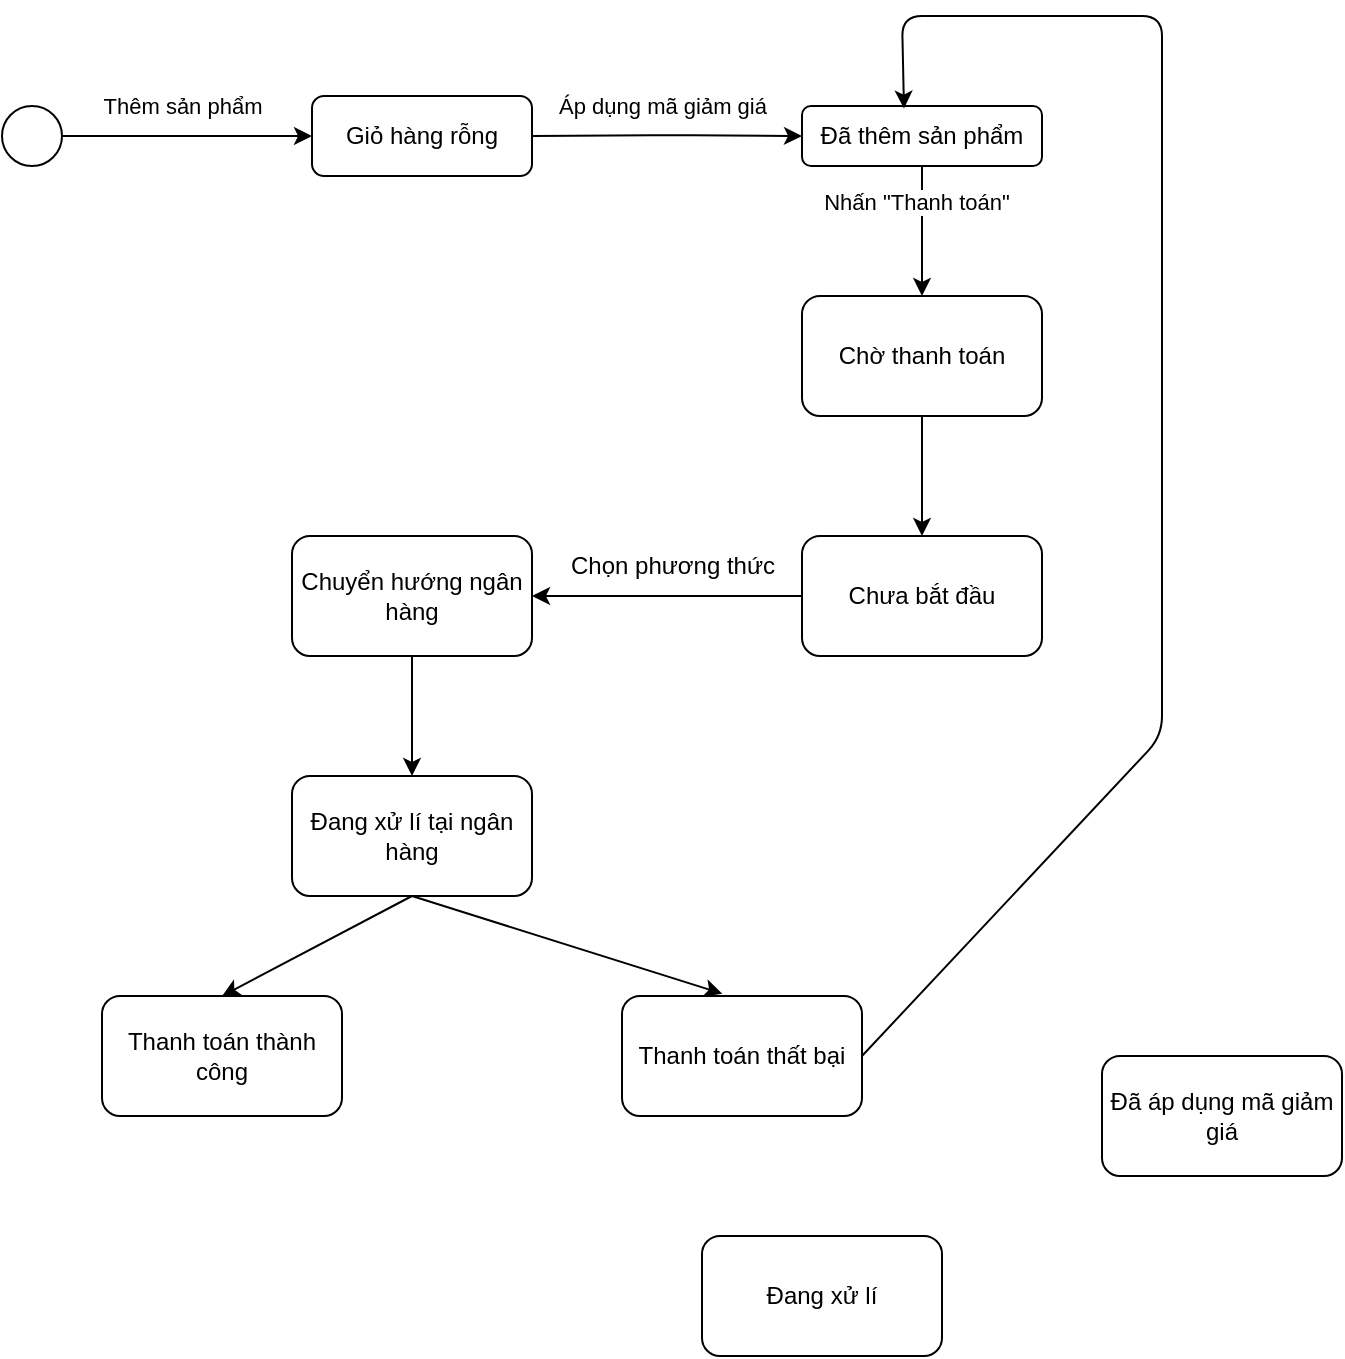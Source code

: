 <mxfile>
    <diagram id="_BfWxnmn0xFR7Y4hnnBO" name="State Machine Diagram">
        <mxGraphModel dx="729" dy="866" grid="1" gridSize="10" guides="1" tooltips="1" connect="1" arrows="1" fold="1" page="1" pageScale="1" pageWidth="850" pageHeight="1100" background="#FFFFFF" math="0" shadow="0">
            <root>
                <mxCell id="0"/>
                <mxCell id="1" parent="0"/>
                <mxCell id="PgdKDfmIsr92nvsyvFpR-3" value="Thanh toán thất bại" style="rounded=1;whiteSpace=wrap;html=1;" parent="1" vertex="1">
                    <mxGeometry x="350" y="580" width="120" height="60" as="geometry"/>
                </mxCell>
                <mxCell id="3" value="Thanh toán thành công" style="rounded=1;whiteSpace=wrap;html=1;" parent="1" vertex="1">
                    <mxGeometry x="90" y="580" width="120" height="60" as="geometry"/>
                </mxCell>
                <mxCell id="5" value="Đang xử lí" style="rounded=1;whiteSpace=wrap;html=1;" parent="1" vertex="1">
                    <mxGeometry x="390" y="700" width="120" height="60" as="geometry"/>
                </mxCell>
                <mxCell id="6" value="Giỏ hàng rỗng" style="rounded=1;whiteSpace=wrap;html=1;" parent="1" vertex="1">
                    <mxGeometry x="195" y="130" width="110" height="40" as="geometry"/>
                </mxCell>
                <mxCell id="7" value="Đã thêm sản phẩm" style="rounded=1;whiteSpace=wrap;html=1;" parent="1" vertex="1">
                    <mxGeometry x="440" y="135" width="120" height="30" as="geometry"/>
                </mxCell>
                <mxCell id="8" value="Đã áp dụng mã giảm giá" style="rounded=1;whiteSpace=wrap;html=1;" parent="1" vertex="1">
                    <mxGeometry x="590" y="610" width="120" height="60" as="geometry"/>
                </mxCell>
                <mxCell id="9" value="Chờ thanh toán" style="rounded=1;whiteSpace=wrap;html=1;" parent="1" vertex="1">
                    <mxGeometry x="440" y="230" width="120" height="60" as="geometry"/>
                </mxCell>
                <mxCell id="10" value="Đang xử lí tại ngân hàng" style="rounded=1;whiteSpace=wrap;html=1;" parent="1" vertex="1">
                    <mxGeometry x="185" y="470" width="120" height="60" as="geometry"/>
                </mxCell>
                <mxCell id="11" value="Chuyển hướng ngân hàng" style="rounded=1;whiteSpace=wrap;html=1;" parent="1" vertex="1">
                    <mxGeometry x="185" y="350" width="120" height="60" as="geometry"/>
                </mxCell>
                <mxCell id="12" value="" style="ellipse;whiteSpace=wrap;html=1;aspect=fixed;" parent="1" vertex="1">
                    <mxGeometry x="40" y="135" width="30" height="30" as="geometry"/>
                </mxCell>
                <mxCell id="13" value="" style="endArrow=classic;html=1;exitX=1;exitY=0.5;exitDx=0;exitDy=0;entryX=0;entryY=0.5;entryDx=0;entryDy=0;" edge="1" parent="1" source="12" target="6">
                    <mxGeometry width="50" height="50" relative="1" as="geometry">
                        <mxPoint x="190" y="310" as="sourcePoint"/>
                        <mxPoint x="240" y="260" as="targetPoint"/>
                    </mxGeometry>
                </mxCell>
                <mxCell id="14" value="Thêm sản phẩm" style="edgeLabel;html=1;align=center;verticalAlign=middle;resizable=0;points=[];" vertex="1" connectable="0" parent="13">
                    <mxGeometry x="0.008" relative="1" as="geometry">
                        <mxPoint x="-3" y="-15" as="offset"/>
                    </mxGeometry>
                </mxCell>
                <mxCell id="15" value="" style="endArrow=classic;html=1;exitX=1;exitY=0.5;exitDx=0;exitDy=0;entryX=0;entryY=0.5;entryDx=0;entryDy=0;" edge="1" parent="1" source="6" target="7">
                    <mxGeometry width="50" height="50" relative="1" as="geometry">
                        <mxPoint x="305" y="149.55" as="sourcePoint"/>
                        <mxPoint x="430" y="149.55" as="targetPoint"/>
                        <Array as="points">
                            <mxPoint x="375" y="149.55"/>
                        </Array>
                    </mxGeometry>
                </mxCell>
                <mxCell id="16" value="Áp dụng mã giảm giá" style="edgeLabel;html=1;align=center;verticalAlign=middle;resizable=0;points=[];" vertex="1" connectable="0" parent="15">
                    <mxGeometry x="0.008" relative="1" as="geometry">
                        <mxPoint x="-3" y="-15" as="offset"/>
                    </mxGeometry>
                </mxCell>
                <mxCell id="18" value="" style="endArrow=classic;html=1;exitX=0.5;exitY=1;exitDx=0;exitDy=0;entryX=0.5;entryY=0;entryDx=0;entryDy=0;" edge="1" parent="1" source="7" target="9">
                    <mxGeometry width="50" height="50" relative="1" as="geometry">
                        <mxPoint x="560" y="210" as="sourcePoint"/>
                        <mxPoint x="500" y="220" as="targetPoint"/>
                    </mxGeometry>
                </mxCell>
                <mxCell id="19" value="Nhấn &quot;Thanh toán&quot;" style="edgeLabel;html=1;align=center;verticalAlign=middle;resizable=0;points=[];" vertex="1" connectable="0" parent="18">
                    <mxGeometry x="0.008" relative="1" as="geometry">
                        <mxPoint x="-3" y="-15" as="offset"/>
                    </mxGeometry>
                </mxCell>
                <mxCell id="22" value="Chưa bắt đầu" style="rounded=1;whiteSpace=wrap;html=1;" vertex="1" parent="1">
                    <mxGeometry x="440" y="350" width="120" height="60" as="geometry"/>
                </mxCell>
                <mxCell id="25" value="" style="endArrow=classic;html=1;exitX=0.5;exitY=1;exitDx=0;exitDy=0;entryX=0.418;entryY=-0.019;entryDx=0;entryDy=0;entryPerimeter=0;" edge="1" parent="1" source="10" target="PgdKDfmIsr92nvsyvFpR-3">
                    <mxGeometry width="50" height="50" relative="1" as="geometry">
                        <mxPoint x="280" y="500" as="sourcePoint"/>
                        <mxPoint x="330" y="450" as="targetPoint"/>
                    </mxGeometry>
                </mxCell>
                <mxCell id="26" value="" style="endArrow=classic;html=1;exitX=0.5;exitY=1;exitDx=0;exitDy=0;entryX=0.5;entryY=0;entryDx=0;entryDy=0;" edge="1" parent="1" source="10" target="3">
                    <mxGeometry width="50" height="50" relative="1" as="geometry">
                        <mxPoint x="70" y="420" as="sourcePoint"/>
                        <mxPoint x="120" y="370" as="targetPoint"/>
                    </mxGeometry>
                </mxCell>
                <mxCell id="29" value="" style="endArrow=classic;html=1;exitX=1;exitY=0.5;exitDx=0;exitDy=0;entryX=0.425;entryY=0.043;entryDx=0;entryDy=0;entryPerimeter=0;" edge="1" parent="1" source="PgdKDfmIsr92nvsyvFpR-3" target="7">
                    <mxGeometry width="50" height="50" relative="1" as="geometry">
                        <mxPoint x="490" y="440" as="sourcePoint"/>
                        <mxPoint x="430" y="70" as="targetPoint"/>
                        <Array as="points">
                            <mxPoint x="620" y="450"/>
                            <mxPoint x="620" y="90"/>
                            <mxPoint x="490" y="90"/>
                        </Array>
                    </mxGeometry>
                </mxCell>
                <mxCell id="30" value="" style="endArrow=classic;html=1;exitX=0.5;exitY=1;exitDx=0;exitDy=0;entryX=0.5;entryY=0;entryDx=0;entryDy=0;" edge="1" parent="1" source="9" target="22">
                    <mxGeometry width="50" height="50" relative="1" as="geometry">
                        <mxPoint x="370" y="350" as="sourcePoint"/>
                        <mxPoint x="420" y="300" as="targetPoint"/>
                    </mxGeometry>
                </mxCell>
                <mxCell id="31" value="" style="endArrow=classic;html=1;exitX=0;exitY=0.5;exitDx=0;exitDy=0;entryX=1;entryY=0.5;entryDx=0;entryDy=0;" edge="1" parent="1" source="22" target="11">
                    <mxGeometry width="50" height="50" relative="1" as="geometry">
                        <mxPoint x="350" y="300" as="sourcePoint"/>
                        <mxPoint x="400" y="250" as="targetPoint"/>
                    </mxGeometry>
                </mxCell>
                <mxCell id="32" value="Chọn phương thức" style="text;html=1;align=center;verticalAlign=middle;resizable=0;points=[];autosize=1;strokeColor=none;fillColor=none;" vertex="1" parent="1">
                    <mxGeometry x="310" y="350" width="130" height="30" as="geometry"/>
                </mxCell>
                <mxCell id="34" value="" style="endArrow=classic;html=1;exitX=0.5;exitY=1;exitDx=0;exitDy=0;entryX=0.5;entryY=0;entryDx=0;entryDy=0;" edge="1" parent="1" source="11" target="10">
                    <mxGeometry width="50" height="50" relative="1" as="geometry">
                        <mxPoint x="130" y="490" as="sourcePoint"/>
                        <mxPoint x="180" y="440" as="targetPoint"/>
                    </mxGeometry>
                </mxCell>
            </root>
        </mxGraphModel>
    </diagram>
</mxfile>